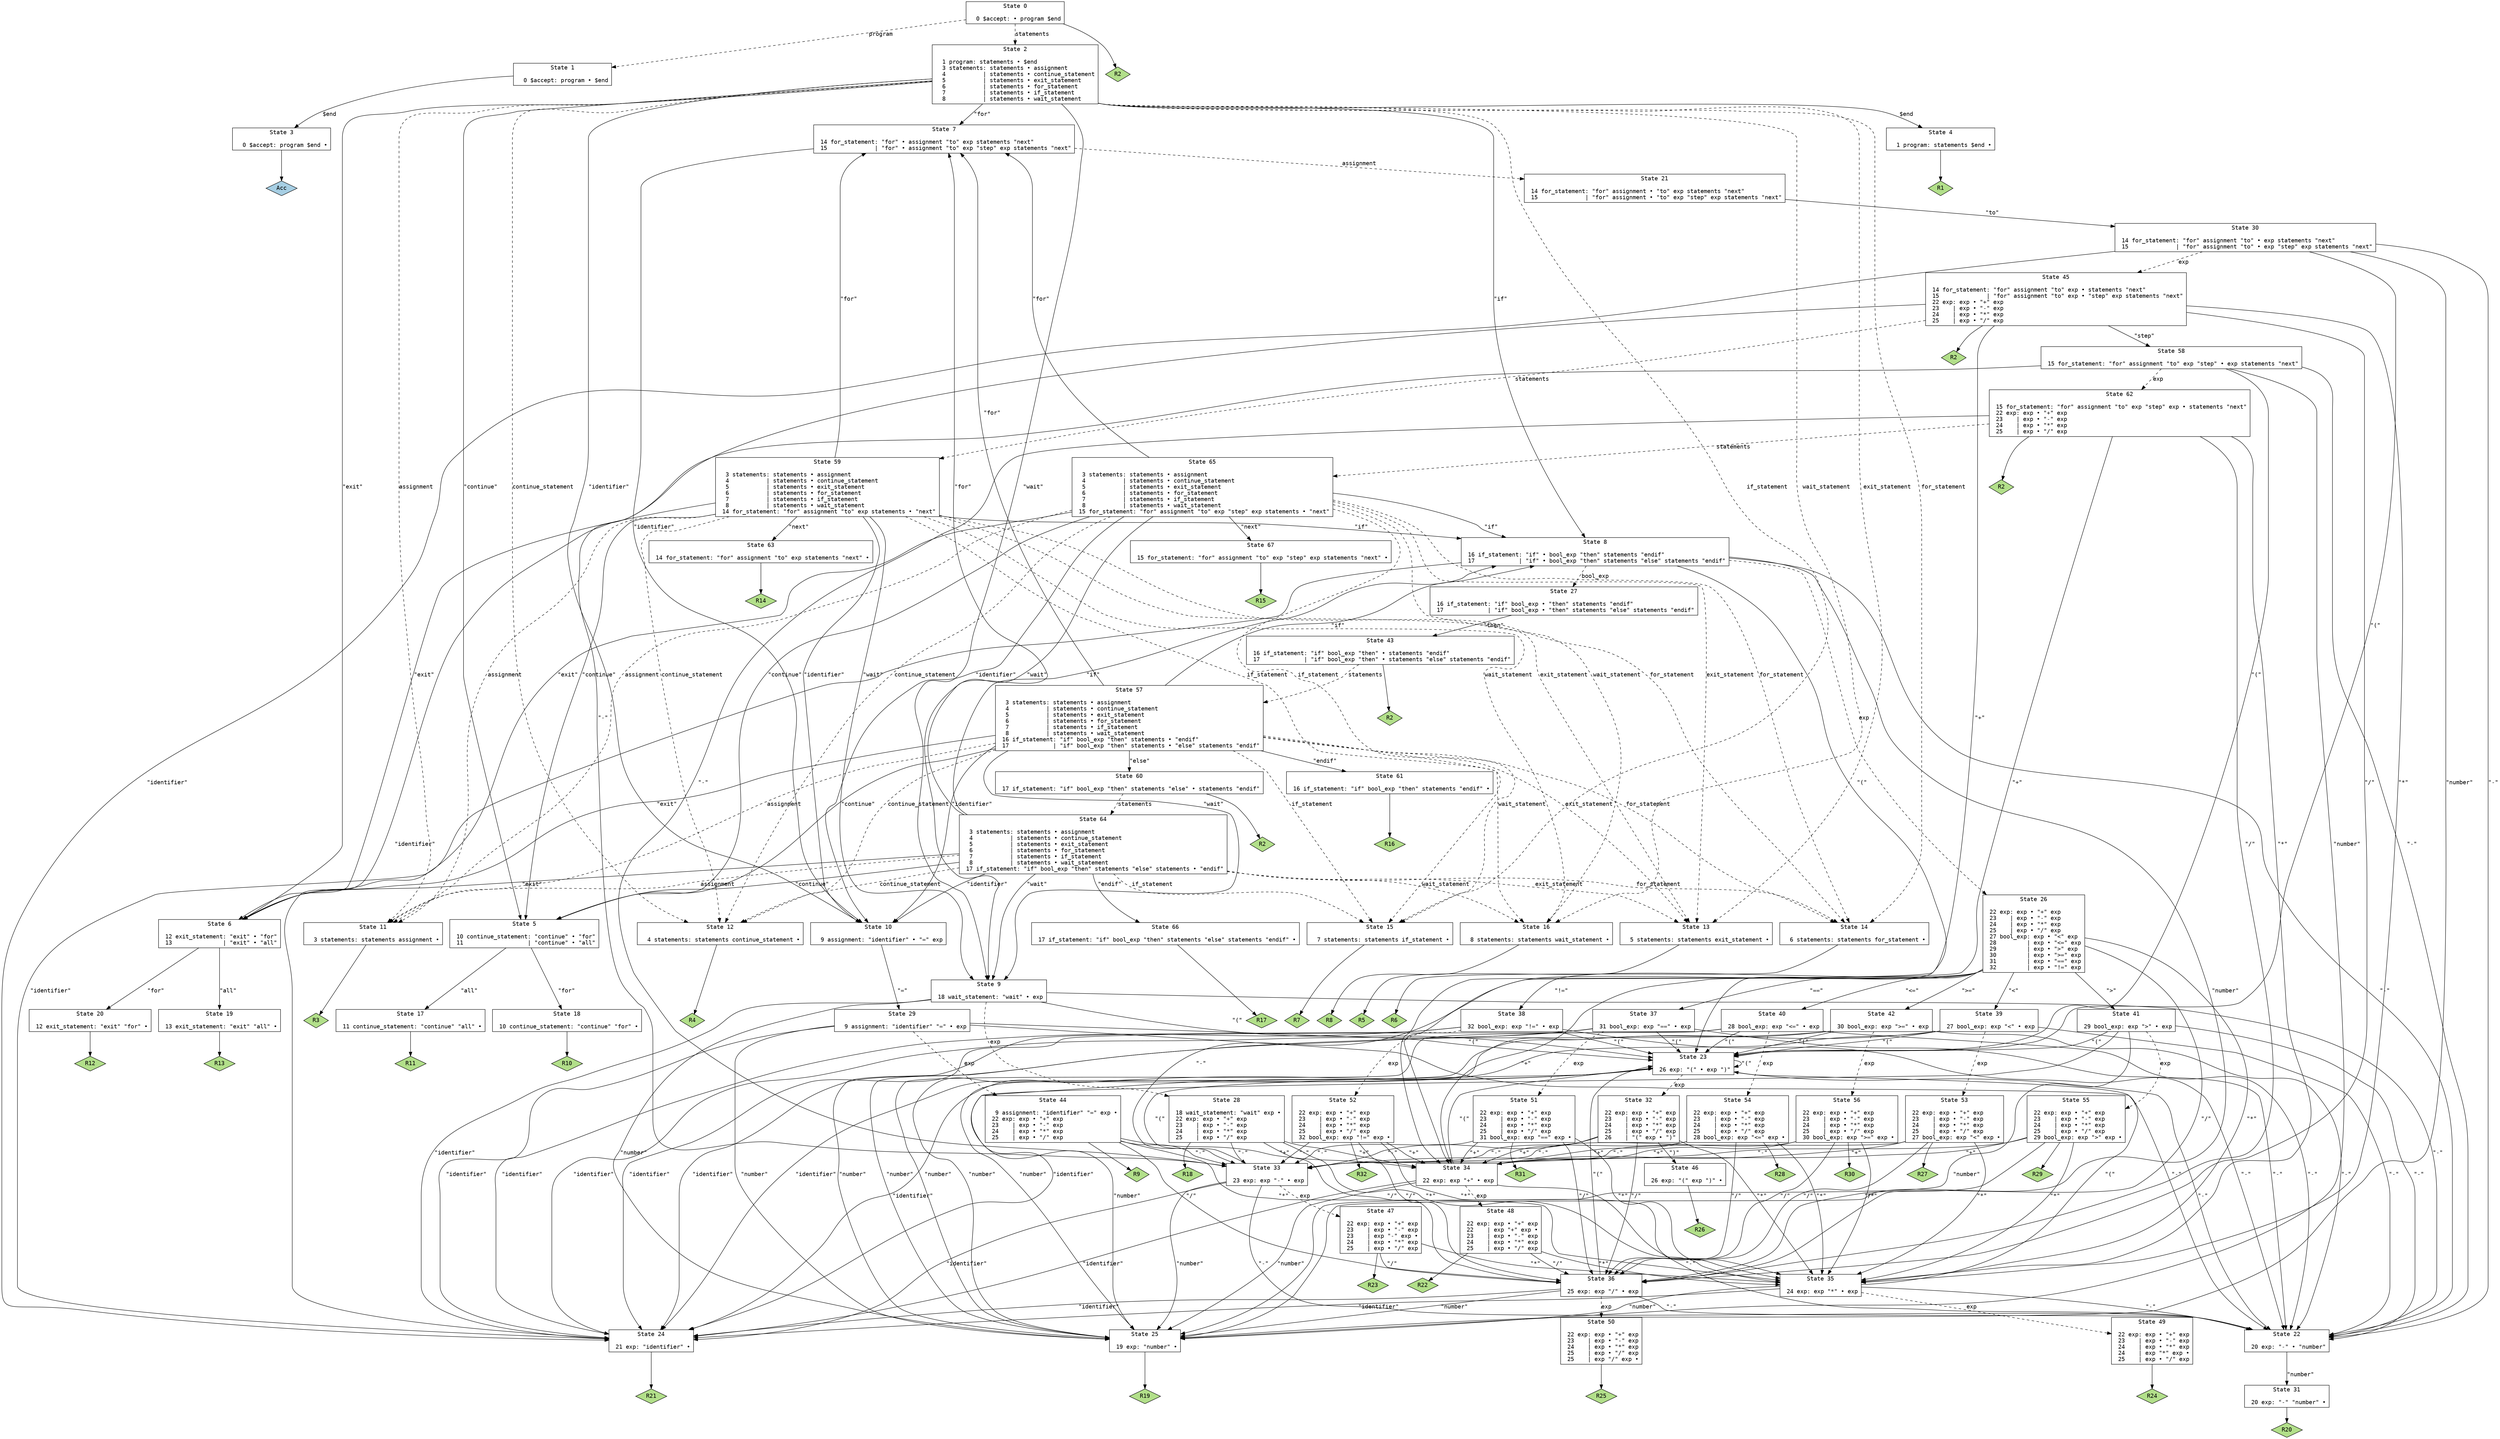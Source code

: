 // Generated by GNU Bison 3.8.2.
// Report bugs to <bug-bison@gnu.org>.
// Home page: <https://www.gnu.org/software/bison/>.

digraph "parser.yy"
{
  node [fontname = courier, shape = box, colorscheme = paired6]
  edge [fontname = courier]

  0 [label="State 0\n\l  0 $accept: • program $end\l"]
  0 -> 1 [style=dashed label="program"]
  0 -> 2 [style=dashed label="statements"]
  0 -> "0R2" [style=solid]
 "0R2" [label="R2", fillcolor=3, shape=diamond, style=filled]
  1 [label="State 1\n\l  0 $accept: program • $end\l"]
  1 -> 3 [style=solid label="$end"]
  2 [label="State 2\n\l  1 program: statements • $end\l  3 statements: statements • assignment\l  4           | statements • continue_statement\l  5           | statements • exit_statement\l  6           | statements • for_statement\l  7           | statements • if_statement\l  8           | statements • wait_statement\l"]
  2 -> 4 [style=solid label="$end"]
  2 -> 5 [style=solid label="\"continue\""]
  2 -> 6 [style=solid label="\"exit\""]
  2 -> 7 [style=solid label="\"for\""]
  2 -> 8 [style=solid label="\"if\""]
  2 -> 9 [style=solid label="\"wait\""]
  2 -> 10 [style=solid label="\"identifier\""]
  2 -> 11 [style=dashed label="assignment"]
  2 -> 12 [style=dashed label="continue_statement"]
  2 -> 13 [style=dashed label="exit_statement"]
  2 -> 14 [style=dashed label="for_statement"]
  2 -> 15 [style=dashed label="if_statement"]
  2 -> 16 [style=dashed label="wait_statement"]
  3 [label="State 3\n\l  0 $accept: program $end •\l"]
  3 -> "3R0" [style=solid]
 "3R0" [label="Acc", fillcolor=1, shape=diamond, style=filled]
  4 [label="State 4\n\l  1 program: statements $end •\l"]
  4 -> "4R1" [style=solid]
 "4R1" [label="R1", fillcolor=3, shape=diamond, style=filled]
  5 [label="State 5\n\l 10 continue_statement: \"continue\" • \"for\"\l 11                   | \"continue\" • \"all\"\l"]
  5 -> 17 [style=solid label="\"all\""]
  5 -> 18 [style=solid label="\"for\""]
  6 [label="State 6\n\l 12 exit_statement: \"exit\" • \"for\"\l 13               | \"exit\" • \"all\"\l"]
  6 -> 19 [style=solid label="\"all\""]
  6 -> 20 [style=solid label="\"for\""]
  7 [label="State 7\n\l 14 for_statement: \"for\" • assignment \"to\" exp statements \"next\"\l 15              | \"for\" • assignment \"to\" exp \"step\" exp statements \"next\"\l"]
  7 -> 10 [style=solid label="\"identifier\""]
  7 -> 21 [style=dashed label="assignment"]
  8 [label="State 8\n\l 16 if_statement: \"if\" • bool_exp \"then\" statements \"endif\"\l 17             | \"if\" • bool_exp \"then\" statements \"else\" statements \"endif\"\l"]
  8 -> 22 [style=solid label="\"-\""]
  8 -> 23 [style=solid label="\"(\""]
  8 -> 24 [style=solid label="\"identifier\""]
  8 -> 25 [style=solid label="\"number\""]
  8 -> 26 [style=dashed label="exp"]
  8 -> 27 [style=dashed label="bool_exp"]
  9 [label="State 9\n\l 18 wait_statement: \"wait\" • exp\l"]
  9 -> 22 [style=solid label="\"-\""]
  9 -> 23 [style=solid label="\"(\""]
  9 -> 24 [style=solid label="\"identifier\""]
  9 -> 25 [style=solid label="\"number\""]
  9 -> 28 [style=dashed label="exp"]
  10 [label="State 10\n\l  9 assignment: \"identifier\" • \"=\" exp\l"]
  10 -> 29 [style=solid label="\"=\""]
  11 [label="State 11\n\l  3 statements: statements assignment •\l"]
  11 -> "11R3" [style=solid]
 "11R3" [label="R3", fillcolor=3, shape=diamond, style=filled]
  12 [label="State 12\n\l  4 statements: statements continue_statement •\l"]
  12 -> "12R4" [style=solid]
 "12R4" [label="R4", fillcolor=3, shape=diamond, style=filled]
  13 [label="State 13\n\l  5 statements: statements exit_statement •\l"]
  13 -> "13R5" [style=solid]
 "13R5" [label="R5", fillcolor=3, shape=diamond, style=filled]
  14 [label="State 14\n\l  6 statements: statements for_statement •\l"]
  14 -> "14R6" [style=solid]
 "14R6" [label="R6", fillcolor=3, shape=diamond, style=filled]
  15 [label="State 15\n\l  7 statements: statements if_statement •\l"]
  15 -> "15R7" [style=solid]
 "15R7" [label="R7", fillcolor=3, shape=diamond, style=filled]
  16 [label="State 16\n\l  8 statements: statements wait_statement •\l"]
  16 -> "16R8" [style=solid]
 "16R8" [label="R8", fillcolor=3, shape=diamond, style=filled]
  17 [label="State 17\n\l 11 continue_statement: \"continue\" \"all\" •\l"]
  17 -> "17R11" [style=solid]
 "17R11" [label="R11", fillcolor=3, shape=diamond, style=filled]
  18 [label="State 18\n\l 10 continue_statement: \"continue\" \"for\" •\l"]
  18 -> "18R10" [style=solid]
 "18R10" [label="R10", fillcolor=3, shape=diamond, style=filled]
  19 [label="State 19\n\l 13 exit_statement: \"exit\" \"all\" •\l"]
  19 -> "19R13" [style=solid]
 "19R13" [label="R13", fillcolor=3, shape=diamond, style=filled]
  20 [label="State 20\n\l 12 exit_statement: \"exit\" \"for\" •\l"]
  20 -> "20R12" [style=solid]
 "20R12" [label="R12", fillcolor=3, shape=diamond, style=filled]
  21 [label="State 21\n\l 14 for_statement: \"for\" assignment • \"to\" exp statements \"next\"\l 15              | \"for\" assignment • \"to\" exp \"step\" exp statements \"next\"\l"]
  21 -> 30 [style=solid label="\"to\""]
  22 [label="State 22\n\l 20 exp: \"-\" • \"number\"\l"]
  22 -> 31 [style=solid label="\"number\""]
  23 [label="State 23\n\l 26 exp: \"(\" • exp \")\"\l"]
  23 -> 22 [style=solid label="\"-\""]
  23 -> 23 [style=solid label="\"(\""]
  23 -> 24 [style=solid label="\"identifier\""]
  23 -> 25 [style=solid label="\"number\""]
  23 -> 32 [style=dashed label="exp"]
  24 [label="State 24\n\l 21 exp: \"identifier\" •\l"]
  24 -> "24R21" [style=solid]
 "24R21" [label="R21", fillcolor=3, shape=diamond, style=filled]
  25 [label="State 25\n\l 19 exp: \"number\" •\l"]
  25 -> "25R19" [style=solid]
 "25R19" [label="R19", fillcolor=3, shape=diamond, style=filled]
  26 [label="State 26\n\l 22 exp: exp • \"+\" exp\l 23    | exp • \"-\" exp\l 24    | exp • \"*\" exp\l 25    | exp • \"/\" exp\l 27 bool_exp: exp • \"<\" exp\l 28         | exp • \"<=\" exp\l 29         | exp • \">\" exp\l 30         | exp • \">=\" exp\l 31         | exp • \"==\" exp\l 32         | exp • \"!=\" exp\l"]
  26 -> 33 [style=solid label="\"-\""]
  26 -> 34 [style=solid label="\"+\""]
  26 -> 35 [style=solid label="\"*\""]
  26 -> 36 [style=solid label="\"/\""]
  26 -> 37 [style=solid label="\"==\""]
  26 -> 38 [style=solid label="\"!=\""]
  26 -> 39 [style=solid label="\"<\""]
  26 -> 40 [style=solid label="\"<=\""]
  26 -> 41 [style=solid label="\">\""]
  26 -> 42 [style=solid label="\">=\""]
  27 [label="State 27\n\l 16 if_statement: \"if\" bool_exp • \"then\" statements \"endif\"\l 17             | \"if\" bool_exp • \"then\" statements \"else\" statements \"endif\"\l"]
  27 -> 43 [style=solid label="\"then\""]
  28 [label="State 28\n\l 18 wait_statement: \"wait\" exp •\l 22 exp: exp • \"+\" exp\l 23    | exp • \"-\" exp\l 24    | exp • \"*\" exp\l 25    | exp • \"/\" exp\l"]
  28 -> 33 [style=solid label="\"-\""]
  28 -> 34 [style=solid label="\"+\""]
  28 -> 35 [style=solid label="\"*\""]
  28 -> 36 [style=solid label="\"/\""]
  28 -> "28R18" [style=solid]
 "28R18" [label="R18", fillcolor=3, shape=diamond, style=filled]
  29 [label="State 29\n\l  9 assignment: \"identifier\" \"=\" • exp\l"]
  29 -> 22 [style=solid label="\"-\""]
  29 -> 23 [style=solid label="\"(\""]
  29 -> 24 [style=solid label="\"identifier\""]
  29 -> 25 [style=solid label="\"number\""]
  29 -> 44 [style=dashed label="exp"]
  30 [label="State 30\n\l 14 for_statement: \"for\" assignment \"to\" • exp statements \"next\"\l 15              | \"for\" assignment \"to\" • exp \"step\" exp statements \"next\"\l"]
  30 -> 22 [style=solid label="\"-\""]
  30 -> 23 [style=solid label="\"(\""]
  30 -> 24 [style=solid label="\"identifier\""]
  30 -> 25 [style=solid label="\"number\""]
  30 -> 45 [style=dashed label="exp"]
  31 [label="State 31\n\l 20 exp: \"-\" \"number\" •\l"]
  31 -> "31R20" [style=solid]
 "31R20" [label="R20", fillcolor=3, shape=diamond, style=filled]
  32 [label="State 32\n\l 22 exp: exp • \"+\" exp\l 23    | exp • \"-\" exp\l 24    | exp • \"*\" exp\l 25    | exp • \"/\" exp\l 26    | \"(\" exp • \")\"\l"]
  32 -> 33 [style=solid label="\"-\""]
  32 -> 34 [style=solid label="\"+\""]
  32 -> 35 [style=solid label="\"*\""]
  32 -> 36 [style=solid label="\"/\""]
  32 -> 46 [style=solid label="\")\""]
  33 [label="State 33\n\l 23 exp: exp \"-\" • exp\l"]
  33 -> 22 [style=solid label="\"-\""]
  33 -> 23 [style=solid label="\"(\""]
  33 -> 24 [style=solid label="\"identifier\""]
  33 -> 25 [style=solid label="\"number\""]
  33 -> 47 [style=dashed label="exp"]
  34 [label="State 34\n\l 22 exp: exp \"+\" • exp\l"]
  34 -> 22 [style=solid label="\"-\""]
  34 -> 23 [style=solid label="\"(\""]
  34 -> 24 [style=solid label="\"identifier\""]
  34 -> 25 [style=solid label="\"number\""]
  34 -> 48 [style=dashed label="exp"]
  35 [label="State 35\n\l 24 exp: exp \"*\" • exp\l"]
  35 -> 22 [style=solid label="\"-\""]
  35 -> 23 [style=solid label="\"(\""]
  35 -> 24 [style=solid label="\"identifier\""]
  35 -> 25 [style=solid label="\"number\""]
  35 -> 49 [style=dashed label="exp"]
  36 [label="State 36\n\l 25 exp: exp \"/\" • exp\l"]
  36 -> 22 [style=solid label="\"-\""]
  36 -> 23 [style=solid label="\"(\""]
  36 -> 24 [style=solid label="\"identifier\""]
  36 -> 25 [style=solid label="\"number\""]
  36 -> 50 [style=dashed label="exp"]
  37 [label="State 37\n\l 31 bool_exp: exp \"==\" • exp\l"]
  37 -> 22 [style=solid label="\"-\""]
  37 -> 23 [style=solid label="\"(\""]
  37 -> 24 [style=solid label="\"identifier\""]
  37 -> 25 [style=solid label="\"number\""]
  37 -> 51 [style=dashed label="exp"]
  38 [label="State 38\n\l 32 bool_exp: exp \"!=\" • exp\l"]
  38 -> 22 [style=solid label="\"-\""]
  38 -> 23 [style=solid label="\"(\""]
  38 -> 24 [style=solid label="\"identifier\""]
  38 -> 25 [style=solid label="\"number\""]
  38 -> 52 [style=dashed label="exp"]
  39 [label="State 39\n\l 27 bool_exp: exp \"<\" • exp\l"]
  39 -> 22 [style=solid label="\"-\""]
  39 -> 23 [style=solid label="\"(\""]
  39 -> 24 [style=solid label="\"identifier\""]
  39 -> 25 [style=solid label="\"number\""]
  39 -> 53 [style=dashed label="exp"]
  40 [label="State 40\n\l 28 bool_exp: exp \"<=\" • exp\l"]
  40 -> 22 [style=solid label="\"-\""]
  40 -> 23 [style=solid label="\"(\""]
  40 -> 24 [style=solid label="\"identifier\""]
  40 -> 25 [style=solid label="\"number\""]
  40 -> 54 [style=dashed label="exp"]
  41 [label="State 41\n\l 29 bool_exp: exp \">\" • exp\l"]
  41 -> 22 [style=solid label="\"-\""]
  41 -> 23 [style=solid label="\"(\""]
  41 -> 24 [style=solid label="\"identifier\""]
  41 -> 25 [style=solid label="\"number\""]
  41 -> 55 [style=dashed label="exp"]
  42 [label="State 42\n\l 30 bool_exp: exp \">=\" • exp\l"]
  42 -> 22 [style=solid label="\"-\""]
  42 -> 23 [style=solid label="\"(\""]
  42 -> 24 [style=solid label="\"identifier\""]
  42 -> 25 [style=solid label="\"number\""]
  42 -> 56 [style=dashed label="exp"]
  43 [label="State 43\n\l 16 if_statement: \"if\" bool_exp \"then\" • statements \"endif\"\l 17             | \"if\" bool_exp \"then\" • statements \"else\" statements \"endif\"\l"]
  43 -> 57 [style=dashed label="statements"]
  43 -> "43R2" [style=solid]
 "43R2" [label="R2", fillcolor=3, shape=diamond, style=filled]
  44 [label="State 44\n\l  9 assignment: \"identifier\" \"=\" exp •\l 22 exp: exp • \"+\" exp\l 23    | exp • \"-\" exp\l 24    | exp • \"*\" exp\l 25    | exp • \"/\" exp\l"]
  44 -> 33 [style=solid label="\"-\""]
  44 -> 34 [style=solid label="\"+\""]
  44 -> 35 [style=solid label="\"*\""]
  44 -> 36 [style=solid label="\"/\""]
  44 -> "44R9" [style=solid]
 "44R9" [label="R9", fillcolor=3, shape=diamond, style=filled]
  45 [label="State 45\n\l 14 for_statement: \"for\" assignment \"to\" exp • statements \"next\"\l 15              | \"for\" assignment \"to\" exp • \"step\" exp statements \"next\"\l 22 exp: exp • \"+\" exp\l 23    | exp • \"-\" exp\l 24    | exp • \"*\" exp\l 25    | exp • \"/\" exp\l"]
  45 -> 58 [style=solid label="\"step\""]
  45 -> 33 [style=solid label="\"-\""]
  45 -> 34 [style=solid label="\"+\""]
  45 -> 35 [style=solid label="\"*\""]
  45 -> 36 [style=solid label="\"/\""]
  45 -> 59 [style=dashed label="statements"]
  45 -> "45R2" [style=solid]
 "45R2" [label="R2", fillcolor=3, shape=diamond, style=filled]
  46 [label="State 46\n\l 26 exp: \"(\" exp \")\" •\l"]
  46 -> "46R26" [style=solid]
 "46R26" [label="R26", fillcolor=3, shape=diamond, style=filled]
  47 [label="State 47\n\l 22 exp: exp • \"+\" exp\l 23    | exp • \"-\" exp\l 23    | exp \"-\" exp •\l 24    | exp • \"*\" exp\l 25    | exp • \"/\" exp\l"]
  47 -> 35 [style=solid label="\"*\""]
  47 -> 36 [style=solid label="\"/\""]
  47 -> "47R23" [style=solid]
 "47R23" [label="R23", fillcolor=3, shape=diamond, style=filled]
  48 [label="State 48\n\l 22 exp: exp • \"+\" exp\l 22    | exp \"+\" exp •\l 23    | exp • \"-\" exp\l 24    | exp • \"*\" exp\l 25    | exp • \"/\" exp\l"]
  48 -> 35 [style=solid label="\"*\""]
  48 -> 36 [style=solid label="\"/\""]
  48 -> "48R22" [style=solid]
 "48R22" [label="R22", fillcolor=3, shape=diamond, style=filled]
  49 [label="State 49\n\l 22 exp: exp • \"+\" exp\l 23    | exp • \"-\" exp\l 24    | exp • \"*\" exp\l 24    | exp \"*\" exp •\l 25    | exp • \"/\" exp\l"]
  49 -> "49R24" [style=solid]
 "49R24" [label="R24", fillcolor=3, shape=diamond, style=filled]
  50 [label="State 50\n\l 22 exp: exp • \"+\" exp\l 23    | exp • \"-\" exp\l 24    | exp • \"*\" exp\l 25    | exp • \"/\" exp\l 25    | exp \"/\" exp •\l"]
  50 -> "50R25" [style=solid]
 "50R25" [label="R25", fillcolor=3, shape=diamond, style=filled]
  51 [label="State 51\n\l 22 exp: exp • \"+\" exp\l 23    | exp • \"-\" exp\l 24    | exp • \"*\" exp\l 25    | exp • \"/\" exp\l 31 bool_exp: exp \"==\" exp •\l"]
  51 -> 33 [style=solid label="\"-\""]
  51 -> 34 [style=solid label="\"+\""]
  51 -> 35 [style=solid label="\"*\""]
  51 -> 36 [style=solid label="\"/\""]
  51 -> "51R31" [style=solid]
 "51R31" [label="R31", fillcolor=3, shape=diamond, style=filled]
  52 [label="State 52\n\l 22 exp: exp • \"+\" exp\l 23    | exp • \"-\" exp\l 24    | exp • \"*\" exp\l 25    | exp • \"/\" exp\l 32 bool_exp: exp \"!=\" exp •\l"]
  52 -> 33 [style=solid label="\"-\""]
  52 -> 34 [style=solid label="\"+\""]
  52 -> 35 [style=solid label="\"*\""]
  52 -> 36 [style=solid label="\"/\""]
  52 -> "52R32" [style=solid]
 "52R32" [label="R32", fillcolor=3, shape=diamond, style=filled]
  53 [label="State 53\n\l 22 exp: exp • \"+\" exp\l 23    | exp • \"-\" exp\l 24    | exp • \"*\" exp\l 25    | exp • \"/\" exp\l 27 bool_exp: exp \"<\" exp •\l"]
  53 -> 33 [style=solid label="\"-\""]
  53 -> 34 [style=solid label="\"+\""]
  53 -> 35 [style=solid label="\"*\""]
  53 -> 36 [style=solid label="\"/\""]
  53 -> "53R27" [style=solid]
 "53R27" [label="R27", fillcolor=3, shape=diamond, style=filled]
  54 [label="State 54\n\l 22 exp: exp • \"+\" exp\l 23    | exp • \"-\" exp\l 24    | exp • \"*\" exp\l 25    | exp • \"/\" exp\l 28 bool_exp: exp \"<=\" exp •\l"]
  54 -> 33 [style=solid label="\"-\""]
  54 -> 34 [style=solid label="\"+\""]
  54 -> 35 [style=solid label="\"*\""]
  54 -> 36 [style=solid label="\"/\""]
  54 -> "54R28" [style=solid]
 "54R28" [label="R28", fillcolor=3, shape=diamond, style=filled]
  55 [label="State 55\n\l 22 exp: exp • \"+\" exp\l 23    | exp • \"-\" exp\l 24    | exp • \"*\" exp\l 25    | exp • \"/\" exp\l 29 bool_exp: exp \">\" exp •\l"]
  55 -> 33 [style=solid label="\"-\""]
  55 -> 34 [style=solid label="\"+\""]
  55 -> 35 [style=solid label="\"*\""]
  55 -> 36 [style=solid label="\"/\""]
  55 -> "55R29" [style=solid]
 "55R29" [label="R29", fillcolor=3, shape=diamond, style=filled]
  56 [label="State 56\n\l 22 exp: exp • \"+\" exp\l 23    | exp • \"-\" exp\l 24    | exp • \"*\" exp\l 25    | exp • \"/\" exp\l 30 bool_exp: exp \">=\" exp •\l"]
  56 -> 33 [style=solid label="\"-\""]
  56 -> 34 [style=solid label="\"+\""]
  56 -> 35 [style=solid label="\"*\""]
  56 -> 36 [style=solid label="\"/\""]
  56 -> "56R30" [style=solid]
 "56R30" [label="R30", fillcolor=3, shape=diamond, style=filled]
  57 [label="State 57\n\l  3 statements: statements • assignment\l  4           | statements • continue_statement\l  5           | statements • exit_statement\l  6           | statements • for_statement\l  7           | statements • if_statement\l  8           | statements • wait_statement\l 16 if_statement: \"if\" bool_exp \"then\" statements • \"endif\"\l 17             | \"if\" bool_exp \"then\" statements • \"else\" statements \"endif\"\l"]
  57 -> 5 [style=solid label="\"continue\""]
  57 -> 60 [style=solid label="\"else\""]
  57 -> 61 [style=solid label="\"endif\""]
  57 -> 6 [style=solid label="\"exit\""]
  57 -> 7 [style=solid label="\"for\""]
  57 -> 8 [style=solid label="\"if\""]
  57 -> 9 [style=solid label="\"wait\""]
  57 -> 10 [style=solid label="\"identifier\""]
  57 -> 11 [style=dashed label="assignment"]
  57 -> 12 [style=dashed label="continue_statement"]
  57 -> 13 [style=dashed label="exit_statement"]
  57 -> 14 [style=dashed label="for_statement"]
  57 -> 15 [style=dashed label="if_statement"]
  57 -> 16 [style=dashed label="wait_statement"]
  58 [label="State 58\n\l 15 for_statement: \"for\" assignment \"to\" exp \"step\" • exp statements \"next\"\l"]
  58 -> 22 [style=solid label="\"-\""]
  58 -> 23 [style=solid label="\"(\""]
  58 -> 24 [style=solid label="\"identifier\""]
  58 -> 25 [style=solid label="\"number\""]
  58 -> 62 [style=dashed label="exp"]
  59 [label="State 59\n\l  3 statements: statements • assignment\l  4           | statements • continue_statement\l  5           | statements • exit_statement\l  6           | statements • for_statement\l  7           | statements • if_statement\l  8           | statements • wait_statement\l 14 for_statement: \"for\" assignment \"to\" exp statements • \"next\"\l"]
  59 -> 5 [style=solid label="\"continue\""]
  59 -> 6 [style=solid label="\"exit\""]
  59 -> 7 [style=solid label="\"for\""]
  59 -> 8 [style=solid label="\"if\""]
  59 -> 63 [style=solid label="\"next\""]
  59 -> 9 [style=solid label="\"wait\""]
  59 -> 10 [style=solid label="\"identifier\""]
  59 -> 11 [style=dashed label="assignment"]
  59 -> 12 [style=dashed label="continue_statement"]
  59 -> 13 [style=dashed label="exit_statement"]
  59 -> 14 [style=dashed label="for_statement"]
  59 -> 15 [style=dashed label="if_statement"]
  59 -> 16 [style=dashed label="wait_statement"]
  60 [label="State 60\n\l 17 if_statement: \"if\" bool_exp \"then\" statements \"else\" • statements \"endif\"\l"]
  60 -> 64 [style=dashed label="statements"]
  60 -> "60R2" [style=solid]
 "60R2" [label="R2", fillcolor=3, shape=diamond, style=filled]
  61 [label="State 61\n\l 16 if_statement: \"if\" bool_exp \"then\" statements \"endif\" •\l"]
  61 -> "61R16" [style=solid]
 "61R16" [label="R16", fillcolor=3, shape=diamond, style=filled]
  62 [label="State 62\n\l 15 for_statement: \"for\" assignment \"to\" exp \"step\" exp • statements \"next\"\l 22 exp: exp • \"+\" exp\l 23    | exp • \"-\" exp\l 24    | exp • \"*\" exp\l 25    | exp • \"/\" exp\l"]
  62 -> 33 [style=solid label="\"-\""]
  62 -> 34 [style=solid label="\"+\""]
  62 -> 35 [style=solid label="\"*\""]
  62 -> 36 [style=solid label="\"/\""]
  62 -> 65 [style=dashed label="statements"]
  62 -> "62R2" [style=solid]
 "62R2" [label="R2", fillcolor=3, shape=diamond, style=filled]
  63 [label="State 63\n\l 14 for_statement: \"for\" assignment \"to\" exp statements \"next\" •\l"]
  63 -> "63R14" [style=solid]
 "63R14" [label="R14", fillcolor=3, shape=diamond, style=filled]
  64 [label="State 64\n\l  3 statements: statements • assignment\l  4           | statements • continue_statement\l  5           | statements • exit_statement\l  6           | statements • for_statement\l  7           | statements • if_statement\l  8           | statements • wait_statement\l 17 if_statement: \"if\" bool_exp \"then\" statements \"else\" statements • \"endif\"\l"]
  64 -> 5 [style=solid label="\"continue\""]
  64 -> 66 [style=solid label="\"endif\""]
  64 -> 6 [style=solid label="\"exit\""]
  64 -> 7 [style=solid label="\"for\""]
  64 -> 8 [style=solid label="\"if\""]
  64 -> 9 [style=solid label="\"wait\""]
  64 -> 10 [style=solid label="\"identifier\""]
  64 -> 11 [style=dashed label="assignment"]
  64 -> 12 [style=dashed label="continue_statement"]
  64 -> 13 [style=dashed label="exit_statement"]
  64 -> 14 [style=dashed label="for_statement"]
  64 -> 15 [style=dashed label="if_statement"]
  64 -> 16 [style=dashed label="wait_statement"]
  65 [label="State 65\n\l  3 statements: statements • assignment\l  4           | statements • continue_statement\l  5           | statements • exit_statement\l  6           | statements • for_statement\l  7           | statements • if_statement\l  8           | statements • wait_statement\l 15 for_statement: \"for\" assignment \"to\" exp \"step\" exp statements • \"next\"\l"]
  65 -> 5 [style=solid label="\"continue\""]
  65 -> 6 [style=solid label="\"exit\""]
  65 -> 7 [style=solid label="\"for\""]
  65 -> 8 [style=solid label="\"if\""]
  65 -> 67 [style=solid label="\"next\""]
  65 -> 9 [style=solid label="\"wait\""]
  65 -> 10 [style=solid label="\"identifier\""]
  65 -> 11 [style=dashed label="assignment"]
  65 -> 12 [style=dashed label="continue_statement"]
  65 -> 13 [style=dashed label="exit_statement"]
  65 -> 14 [style=dashed label="for_statement"]
  65 -> 15 [style=dashed label="if_statement"]
  65 -> 16 [style=dashed label="wait_statement"]
  66 [label="State 66\n\l 17 if_statement: \"if\" bool_exp \"then\" statements \"else\" statements \"endif\" •\l"]
  66 -> "66R17" [style=solid]
 "66R17" [label="R17", fillcolor=3, shape=diamond, style=filled]
  67 [label="State 67\n\l 15 for_statement: \"for\" assignment \"to\" exp \"step\" exp statements \"next\" •\l"]
  67 -> "67R15" [style=solid]
 "67R15" [label="R15", fillcolor=3, shape=diamond, style=filled]
}
